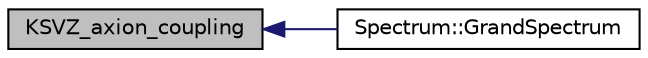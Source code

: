 digraph "KSVZ_axion_coupling"
{
  edge [fontname="Helvetica",fontsize="10",labelfontname="Helvetica",labelfontsize="10"];
  node [fontname="Helvetica",fontsize="10",shape=record];
  rankdir="LR";
  Node1 [label="KSVZ_axion_coupling",height=0.2,width=0.4,color="black", fillcolor="grey75", style="filled", fontcolor="black"];
  Node1 -> Node2 [dir="back",color="midnightblue",fontsize="10",style="solid",fontname="Helvetica"];
  Node2 [label="Spectrum::GrandSpectrum",height=0.2,width=0.4,color="black", fillcolor="white", style="filled",URL="$class_spectrum.html#a041b82b8cc88be4f8d701aa3fac066e6",tooltip="Use currently loaded spectra to build a Grand Spectra. "];
}
